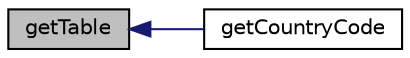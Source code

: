 digraph "getTable"
{
  edge [fontname="Helvetica",fontsize="10",labelfontname="Helvetica",labelfontsize="10"];
  node [fontname="Helvetica",fontsize="10",shape=record];
  rankdir="LR";
  Node1 [label="getTable",height=0.2,width=0.4,color="black", fillcolor="grey75", style="filled" fontcolor="black"];
  Node1 -> Node2 [dir="back",color="midnightblue",fontsize="10",style="solid",fontname="Helvetica"];
  Node2 [label="getCountryCode",height=0.2,width=0.4,color="black", fillcolor="white", style="filled",URL="$class_i_p2_c_o.html#a0aef1ce60812280445e63410f68f00a0"];
}
